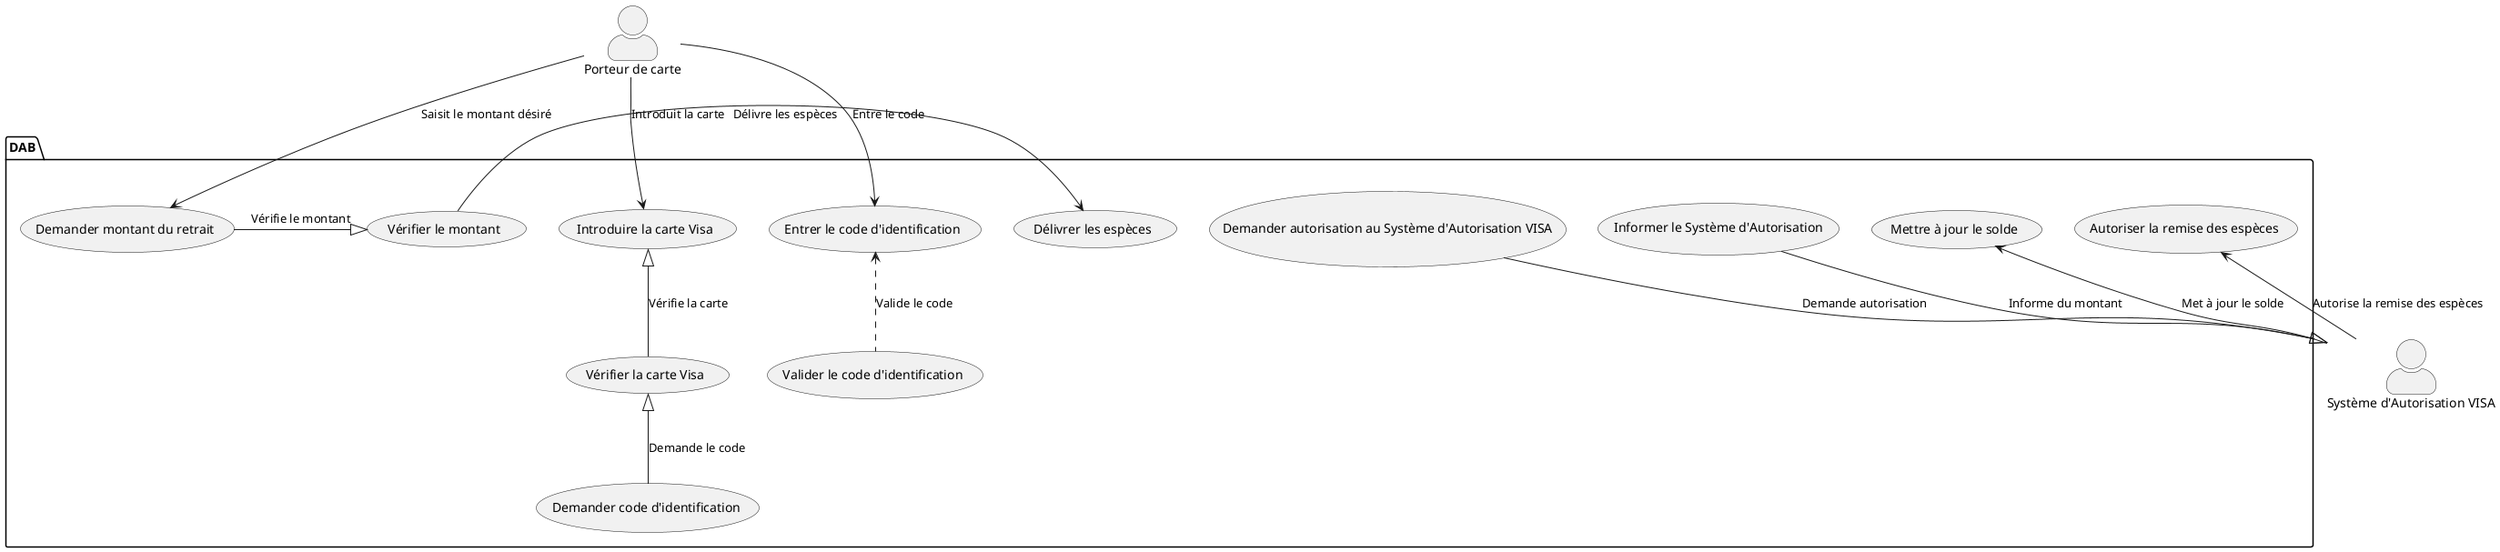@startuml
top to bottom direction
skinparam actorStyle awesome
actor "Porteur de carte" as Cardholder
actor "Système d'Autorisation VISA" as VISA

package "DAB" {
  usecase "Introduire la carte Visa" as UC1
  usecase "Vérifier la carte Visa" as UC2
  usecase "Demander code d'identification" as UC3
  usecase "Entrer le code d'identification" as UC4
  usecase "Valider le code d'identification" as UC5
  usecase "Demander autorisation au Système d'Autorisation VISA" as UC6
  usecase "Demander montant du retrait" as UC7
  usecase "Vérifier le montant" as UC8
  usecase "Informer le Système d'Autorisation" as UC9
  usecase "Mettre à jour le solde" as UC10
  usecase "Autoriser la remise des espèces" as UC11
  usecase "Délivrer les espèces" as UC12
}

Cardholder --> UC1 : Introduit la carte
Cardholder --> UC4 : Entre le code
Cardholder --> UC7 : Saisit le montant désiré

UC1 <|-- UC2 : Vérifie la carte
UC2 <|-- UC3 : Demande le code
UC4 <.. UC5 : Valide le code
UC6 --|> VISA : Demande autorisation
UC7 -|> UC8 : Vérifie le montant
UC9 --|> VISA : Informe du montant
UC8 -> UC12 : Délivre les espèces

UC10 <-- VISA : Met à jour le solde
UC11 <-- VISA : Autorise la remise des espèces

@enduml
